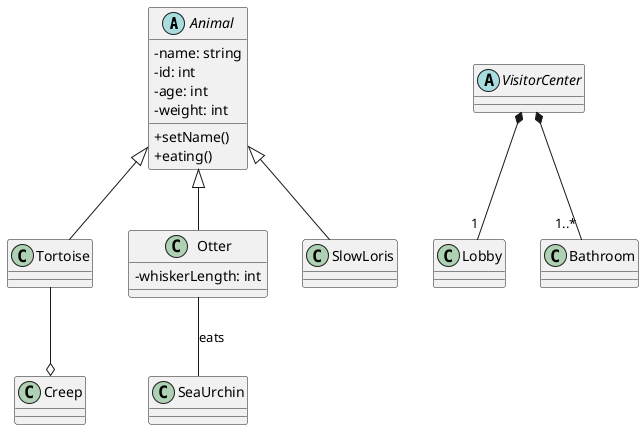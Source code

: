 @startuml classDiagram{
    skinparam classAttributeIconSize 0
    
    abstract class Animal{
        ' Attributes
        -name: string
        - id: int
        - age: int
        -weight: int
        
        ' Methods
        +setName()
        +eating()
    }
    
    class Tortoise{
        
    }
    
    class Otter{
        -whiskerLength: int
    }
    
    class SlowLoris{

    }

    class SeaUrchin{

    }

    ' A group of tortoises is called a Creep
    class Creep{

    }

    ' Inheritance
    Animal <|-- Tortoise
    Animal <|-- Otter
    Animal <|-- SlowLoris

    ' Association
    Otter -- SeaUrchin :eats

    ' Aggregation
    Tortoise --o Creep

    ' Tortoise --|> Animal
    ' Otter --|> Animal
    ' SlowLoris --|> Animal
    
    abstract class VisitorCenter{

    }

    class Lobby{

    }

    class Bathroom{

    }

    ' Composition
    VisitorCenter *-- "1" Lobby
    VisitorCenter *-- "1..*" Bathroom
}